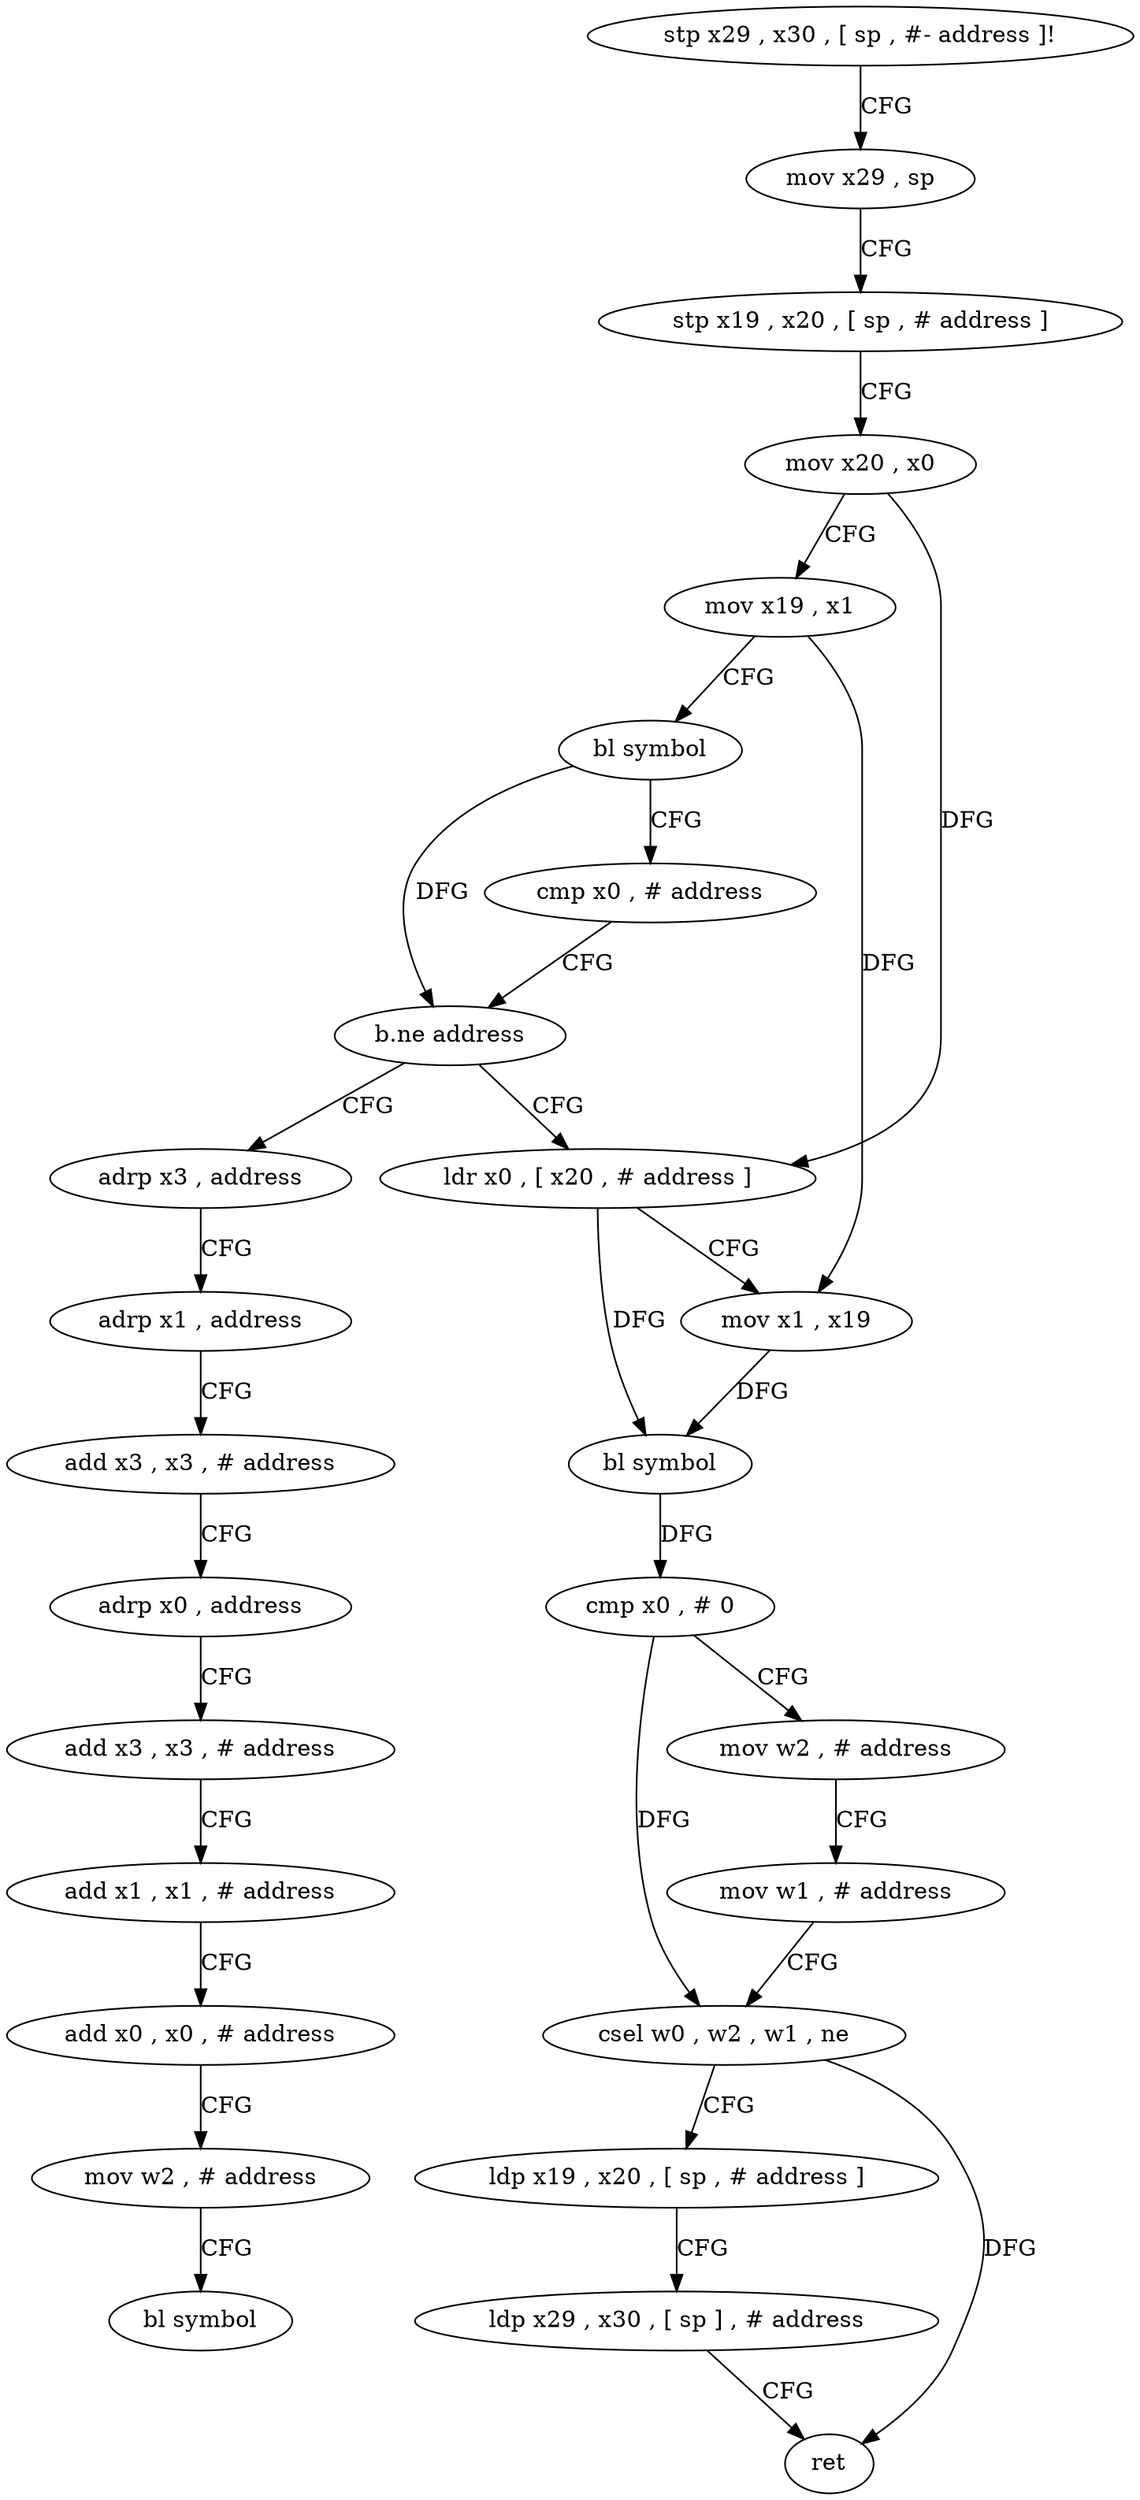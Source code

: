 digraph "func" {
"4209752" [label = "stp x29 , x30 , [ sp , #- address ]!" ]
"4209756" [label = "mov x29 , sp" ]
"4209760" [label = "stp x19 , x20 , [ sp , # address ]" ]
"4209764" [label = "mov x20 , x0" ]
"4209768" [label = "mov x19 , x1" ]
"4209772" [label = "bl symbol" ]
"4209776" [label = "cmp x0 , # address" ]
"4209780" [label = "b.ne address" ]
"4209824" [label = "adrp x3 , address" ]
"4209784" [label = "ldr x0 , [ x20 , # address ]" ]
"4209828" [label = "adrp x1 , address" ]
"4209832" [label = "add x3 , x3 , # address" ]
"4209836" [label = "adrp x0 , address" ]
"4209840" [label = "add x3 , x3 , # address" ]
"4209844" [label = "add x1 , x1 , # address" ]
"4209848" [label = "add x0 , x0 , # address" ]
"4209852" [label = "mov w2 , # address" ]
"4209856" [label = "bl symbol" ]
"4209788" [label = "mov x1 , x19" ]
"4209792" [label = "bl symbol" ]
"4209796" [label = "cmp x0 , # 0" ]
"4209800" [label = "mov w2 , # address" ]
"4209804" [label = "mov w1 , # address" ]
"4209808" [label = "csel w0 , w2 , w1 , ne" ]
"4209812" [label = "ldp x19 , x20 , [ sp , # address ]" ]
"4209816" [label = "ldp x29 , x30 , [ sp ] , # address" ]
"4209820" [label = "ret" ]
"4209752" -> "4209756" [ label = "CFG" ]
"4209756" -> "4209760" [ label = "CFG" ]
"4209760" -> "4209764" [ label = "CFG" ]
"4209764" -> "4209768" [ label = "CFG" ]
"4209764" -> "4209784" [ label = "DFG" ]
"4209768" -> "4209772" [ label = "CFG" ]
"4209768" -> "4209788" [ label = "DFG" ]
"4209772" -> "4209776" [ label = "CFG" ]
"4209772" -> "4209780" [ label = "DFG" ]
"4209776" -> "4209780" [ label = "CFG" ]
"4209780" -> "4209824" [ label = "CFG" ]
"4209780" -> "4209784" [ label = "CFG" ]
"4209824" -> "4209828" [ label = "CFG" ]
"4209784" -> "4209788" [ label = "CFG" ]
"4209784" -> "4209792" [ label = "DFG" ]
"4209828" -> "4209832" [ label = "CFG" ]
"4209832" -> "4209836" [ label = "CFG" ]
"4209836" -> "4209840" [ label = "CFG" ]
"4209840" -> "4209844" [ label = "CFG" ]
"4209844" -> "4209848" [ label = "CFG" ]
"4209848" -> "4209852" [ label = "CFG" ]
"4209852" -> "4209856" [ label = "CFG" ]
"4209788" -> "4209792" [ label = "DFG" ]
"4209792" -> "4209796" [ label = "DFG" ]
"4209796" -> "4209800" [ label = "CFG" ]
"4209796" -> "4209808" [ label = "DFG" ]
"4209800" -> "4209804" [ label = "CFG" ]
"4209804" -> "4209808" [ label = "CFG" ]
"4209808" -> "4209812" [ label = "CFG" ]
"4209808" -> "4209820" [ label = "DFG" ]
"4209812" -> "4209816" [ label = "CFG" ]
"4209816" -> "4209820" [ label = "CFG" ]
}
